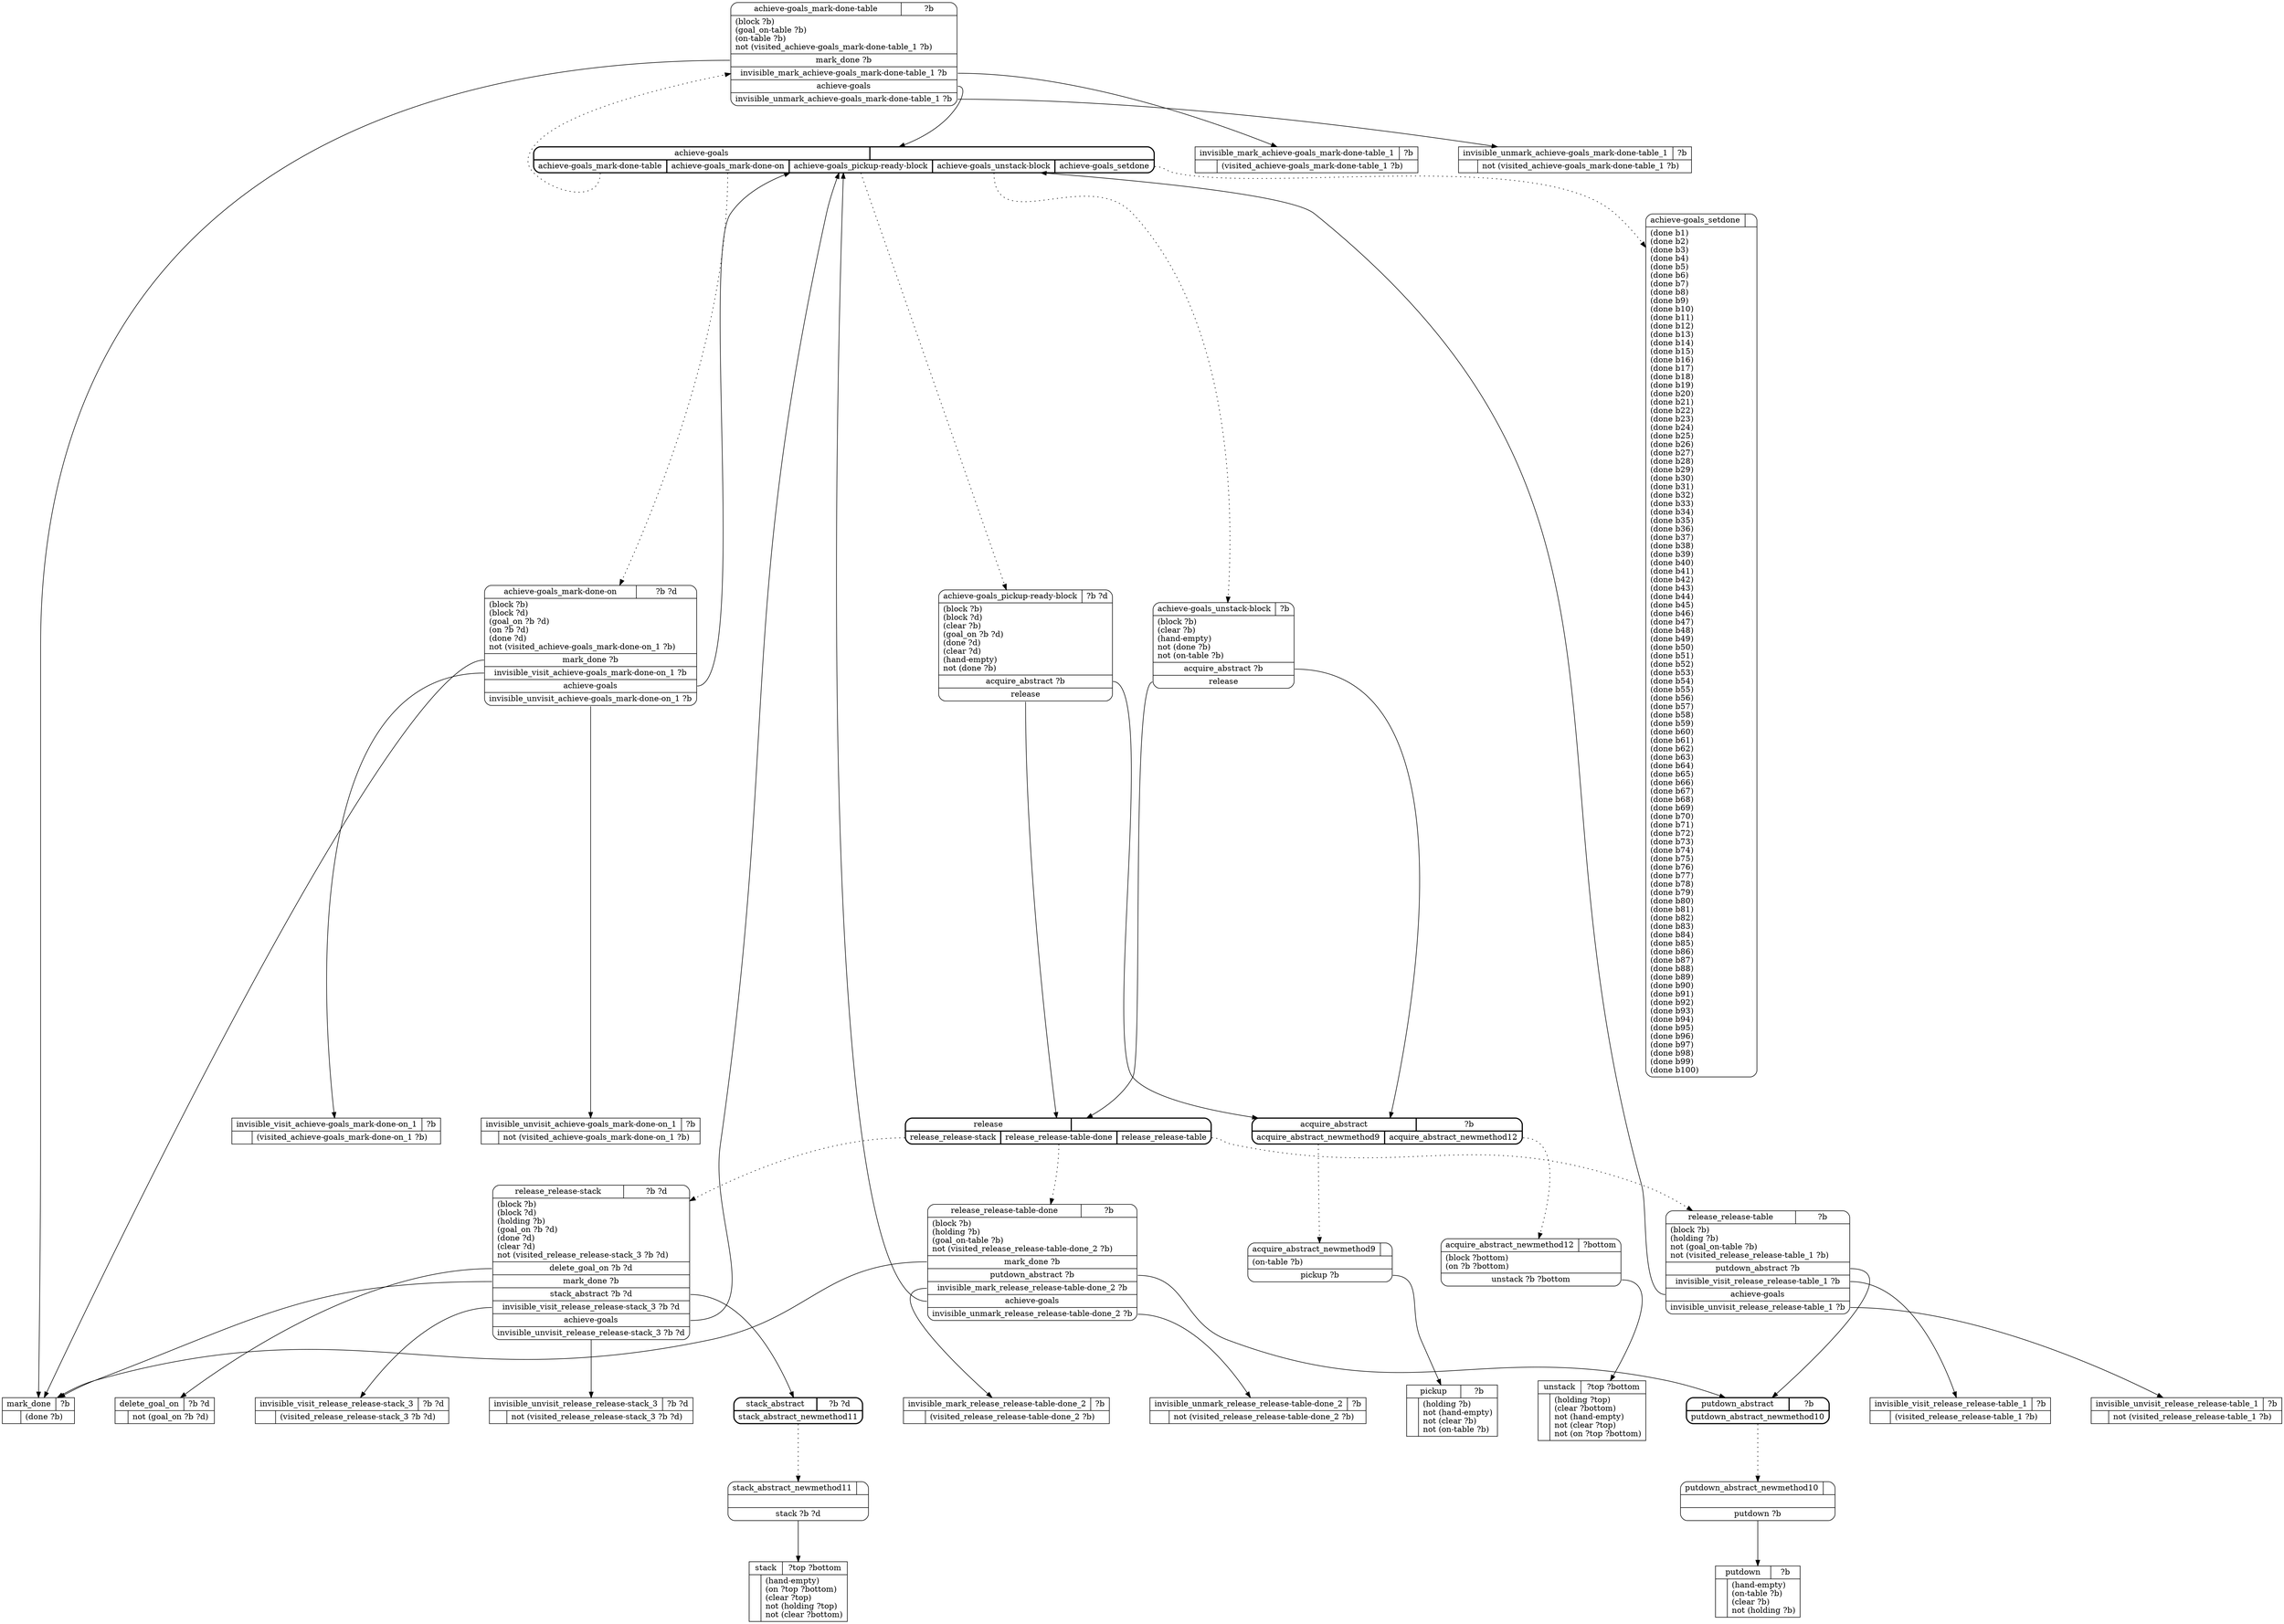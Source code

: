 // Generated by Hype
digraph "blocks" {
  nodesep=1
  ranksep=1
  // Operators
  node [shape=record]
  "mark_done" [
    label="{{mark_done|?b}|{|(done ?b)\l}}"
  ]
  "delete_goal_on" [
    label="{{delete_goal_on|?b ?d}|{|not (goal_on ?b ?d)\l}}"
  ]
  "pickup" [
    label="{{pickup|?b}|{|(holding ?b)\lnot (hand-empty)\lnot (clear ?b)\lnot (on-table ?b)\l}}"
  ]
  "putdown" [
    label="{{putdown|?b}|{|(hand-empty)\l(on-table ?b)\l(clear ?b)\lnot (holding ?b)\l}}"
  ]
  "stack" [
    label="{{stack|?top ?bottom}|{|(hand-empty)\l(on ?top ?bottom)\l(clear ?top)\lnot (holding ?top)\lnot (clear ?bottom)\l}}"
  ]
  "unstack" [
    label="{{unstack|?top ?bottom}|{|(holding ?top)\l(clear ?bottom)\lnot (hand-empty)\lnot (clear ?top)\lnot (on ?top ?bottom)\l}}"
  ]
  "invisible_mark_achieve-goals_mark-done-table_1" [
    label="{{invisible_mark_achieve-goals_mark-done-table_1|?b}|{|(visited_achieve-goals_mark-done-table_1 ?b)\l}}"
  ]
  "invisible_unmark_achieve-goals_mark-done-table_1" [
    label="{{invisible_unmark_achieve-goals_mark-done-table_1|?b}|{|not (visited_achieve-goals_mark-done-table_1 ?b)\l}}"
  ]
  "invisible_visit_achieve-goals_mark-done-on_1" [
    label="{{invisible_visit_achieve-goals_mark-done-on_1|?b}|{|(visited_achieve-goals_mark-done-on_1 ?b)\l}}"
  ]
  "invisible_unvisit_achieve-goals_mark-done-on_1" [
    label="{{invisible_unvisit_achieve-goals_mark-done-on_1|?b}|{|not (visited_achieve-goals_mark-done-on_1 ?b)\l}}"
  ]
  "invisible_visit_release_release-stack_3" [
    label="{{invisible_visit_release_release-stack_3|?b ?d}|{|(visited_release_release-stack_3 ?b ?d)\l}}"
  ]
  "invisible_unvisit_release_release-stack_3" [
    label="{{invisible_unvisit_release_release-stack_3|?b ?d}|{|not (visited_release_release-stack_3 ?b ?d)\l}}"
  ]
  "invisible_mark_release_release-table-done_2" [
    label="{{invisible_mark_release_release-table-done_2|?b}|{|(visited_release_release-table-done_2 ?b)\l}}"
  ]
  "invisible_unmark_release_release-table-done_2" [
    label="{{invisible_unmark_release_release-table-done_2|?b}|{|not (visited_release_release-table-done_2 ?b)\l}}"
  ]
  "invisible_visit_release_release-table_1" [
    label="{{invisible_visit_release_release-table_1|?b}|{|(visited_release_release-table_1 ?b)\l}}"
  ]
  "invisible_unvisit_release_release-table_1" [
    label="{{invisible_unvisit_release_release-table_1|?b}|{|not (visited_release_release-table_1 ?b)\l}}"
  ]
  // Methods
  node [shape=Mrecord]
  "achieve-goals" [
    style=bold
    label="{{achieve-goals|}|{<n0>achieve-goals_mark-done-table|<n1>achieve-goals_mark-done-on|<n2>achieve-goals_pickup-ready-block|<n3>achieve-goals_unstack-block|<n4>achieve-goals_setdone}}"
  ]
  "label_achieve-goals_mark-done-table" [
    label="{{achieve-goals_mark-done-table|?b}|(block ?b)\l(goal_on-table ?b)\l(on-table ?b)\lnot (visited_achieve-goals_mark-done-table_1 ?b)\l|<n0>mark_done ?b|<n1>invisible_mark_achieve-goals_mark-done-table_1 ?b|<n2>achieve-goals|<n3>invisible_unmark_achieve-goals_mark-done-table_1 ?b}"
  ]
  "achieve-goals":n0 -> "label_achieve-goals_mark-done-table" [style=dotted]
  "label_achieve-goals_mark-done-table":n0 -> "mark_done"
  "label_achieve-goals_mark-done-table":n1 -> "invisible_mark_achieve-goals_mark-done-table_1"
  "label_achieve-goals_mark-done-table":n2 -> "achieve-goals"
  "label_achieve-goals_mark-done-table":n3 -> "invisible_unmark_achieve-goals_mark-done-table_1"
  "label_achieve-goals_mark-done-on" [
    label="{{achieve-goals_mark-done-on|?b ?d}|(block ?b)\l(block ?d)\l(goal_on ?b ?d)\l(on ?b ?d)\l(done ?d)\lnot (visited_achieve-goals_mark-done-on_1 ?b)\l|<n0>mark_done ?b|<n1>invisible_visit_achieve-goals_mark-done-on_1 ?b|<n2>achieve-goals|<n3>invisible_unvisit_achieve-goals_mark-done-on_1 ?b}"
  ]
  "achieve-goals":n1 -> "label_achieve-goals_mark-done-on" [style=dotted]
  "label_achieve-goals_mark-done-on":n0 -> "mark_done"
  "label_achieve-goals_mark-done-on":n1 -> "invisible_visit_achieve-goals_mark-done-on_1"
  "label_achieve-goals_mark-done-on":n2 -> "achieve-goals"
  "label_achieve-goals_mark-done-on":n3 -> "invisible_unvisit_achieve-goals_mark-done-on_1"
  "label_achieve-goals_pickup-ready-block" [
    label="{{achieve-goals_pickup-ready-block|?b ?d}|(block ?b)\l(block ?d)\l(clear ?b)\l(goal_on ?b ?d)\l(done ?d)\l(clear ?d)\l(hand-empty)\lnot (done ?b)\l|<n0>acquire_abstract ?b|<n1>release}"
  ]
  "achieve-goals":n2 -> "label_achieve-goals_pickup-ready-block" [style=dotted]
  "label_achieve-goals_pickup-ready-block":n0 -> "acquire_abstract"
  "label_achieve-goals_pickup-ready-block":n1 -> "release"
  "label_achieve-goals_unstack-block" [
    label="{{achieve-goals_unstack-block|?b}|(block ?b)\l(clear ?b)\l(hand-empty)\lnot (done ?b)\lnot (on-table ?b)\l|<n0>acquire_abstract ?b|<n1>release}"
  ]
  "achieve-goals":n3 -> "label_achieve-goals_unstack-block" [style=dotted]
  "label_achieve-goals_unstack-block":n0 -> "acquire_abstract"
  "label_achieve-goals_unstack-block":n1 -> "release"
  "label_achieve-goals_setdone" [
    label="{{achieve-goals_setdone|}|(done b1)\l(done b2)\l(done b3)\l(done b4)\l(done b5)\l(done b6)\l(done b7)\l(done b8)\l(done b9)\l(done b10)\l(done b11)\l(done b12)\l(done b13)\l(done b14)\l(done b15)\l(done b16)\l(done b17)\l(done b18)\l(done b19)\l(done b20)\l(done b21)\l(done b22)\l(done b23)\l(done b24)\l(done b25)\l(done b26)\l(done b27)\l(done b28)\l(done b29)\l(done b30)\l(done b31)\l(done b32)\l(done b33)\l(done b34)\l(done b35)\l(done b36)\l(done b37)\l(done b38)\l(done b39)\l(done b40)\l(done b41)\l(done b42)\l(done b43)\l(done b44)\l(done b45)\l(done b46)\l(done b47)\l(done b48)\l(done b49)\l(done b50)\l(done b51)\l(done b52)\l(done b53)\l(done b54)\l(done b55)\l(done b56)\l(done b57)\l(done b58)\l(done b59)\l(done b60)\l(done b61)\l(done b62)\l(done b63)\l(done b64)\l(done b65)\l(done b66)\l(done b67)\l(done b68)\l(done b69)\l(done b70)\l(done b71)\l(done b72)\l(done b73)\l(done b74)\l(done b75)\l(done b76)\l(done b77)\l(done b78)\l(done b79)\l(done b80)\l(done b81)\l(done b82)\l(done b83)\l(done b84)\l(done b85)\l(done b86)\l(done b87)\l(done b88)\l(done b89)\l(done b90)\l(done b91)\l(done b92)\l(done b93)\l(done b94)\l(done b95)\l(done b96)\l(done b97)\l(done b98)\l(done b99)\l(done b100)\l}"
  ]
  "achieve-goals":n4 -> "label_achieve-goals_setdone" [style=dotted]
  "release" [
    style=bold
    label="{{release|}|{<n0>release_release-stack|<n1>release_release-table-done|<n2>release_release-table}}"
  ]
  "label_release_release-stack" [
    label="{{release_release-stack|?b ?d}|(block ?b)\l(block ?d)\l(holding ?b)\l(goal_on ?b ?d)\l(done ?d)\l(clear ?d)\lnot (visited_release_release-stack_3 ?b ?d)\l|<n0>delete_goal_on ?b ?d|<n1>mark_done ?b|<n2>stack_abstract ?b ?d|<n3>invisible_visit_release_release-stack_3 ?b ?d|<n4>achieve-goals|<n5>invisible_unvisit_release_release-stack_3 ?b ?d}"
  ]
  "release":n0 -> "label_release_release-stack" [style=dotted]
  "label_release_release-stack":n0 -> "delete_goal_on"
  "label_release_release-stack":n1 -> "mark_done"
  "label_release_release-stack":n2 -> "stack_abstract"
  "label_release_release-stack":n3 -> "invisible_visit_release_release-stack_3"
  "label_release_release-stack":n4 -> "achieve-goals"
  "label_release_release-stack":n5 -> "invisible_unvisit_release_release-stack_3"
  "label_release_release-table-done" [
    label="{{release_release-table-done|?b}|(block ?b)\l(holding ?b)\l(goal_on-table ?b)\lnot (visited_release_release-table-done_2 ?b)\l|<n0>mark_done ?b|<n1>putdown_abstract ?b|<n2>invisible_mark_release_release-table-done_2 ?b|<n3>achieve-goals|<n4>invisible_unmark_release_release-table-done_2 ?b}"
  ]
  "release":n1 -> "label_release_release-table-done" [style=dotted]
  "label_release_release-table-done":n0 -> "mark_done"
  "label_release_release-table-done":n1 -> "putdown_abstract"
  "label_release_release-table-done":n2 -> "invisible_mark_release_release-table-done_2"
  "label_release_release-table-done":n3 -> "achieve-goals"
  "label_release_release-table-done":n4 -> "invisible_unmark_release_release-table-done_2"
  "label_release_release-table" [
    label="{{release_release-table|?b}|(block ?b)\l(holding ?b)\lnot (goal_on-table ?b)\lnot (visited_release_release-table_1 ?b)\l|<n0>putdown_abstract ?b|<n1>invisible_visit_release_release-table_1 ?b|<n2>achieve-goals|<n3>invisible_unvisit_release_release-table_1 ?b}"
  ]
  "release":n2 -> "label_release_release-table" [style=dotted]
  "label_release_release-table":n0 -> "putdown_abstract"
  "label_release_release-table":n1 -> "invisible_visit_release_release-table_1"
  "label_release_release-table":n2 -> "achieve-goals"
  "label_release_release-table":n3 -> "invisible_unvisit_release_release-table_1"
  "putdown_abstract" [
    style=bold
    label="{{putdown_abstract|?b}|{<n0>putdown_abstract_newmethod10}}"
  ]
  "label_putdown_abstract_newmethod10" [
    label="{{putdown_abstract_newmethod10|}||<n0>putdown ?b}"
  ]
  "putdown_abstract":n0 -> "label_putdown_abstract_newmethod10" [style=dotted]
  "label_putdown_abstract_newmethod10":n0 -> "putdown"
  "stack_abstract" [
    style=bold
    label="{{stack_abstract|?b ?d}|{<n0>stack_abstract_newmethod11}}"
  ]
  "label_stack_abstract_newmethod11" [
    label="{{stack_abstract_newmethod11|}||<n0>stack ?b ?d}"
  ]
  "stack_abstract":n0 -> "label_stack_abstract_newmethod11" [style=dotted]
  "label_stack_abstract_newmethod11":n0 -> "stack"
  "acquire_abstract" [
    style=bold
    label="{{acquire_abstract|?b}|{<n0>acquire_abstract_newmethod9|<n1>acquire_abstract_newmethod12}}"
  ]
  "label_acquire_abstract_newmethod9" [
    label="{{acquire_abstract_newmethod9|}|(on-table ?b)\l|<n0>pickup ?b}"
  ]
  "acquire_abstract":n0 -> "label_acquire_abstract_newmethod9" [style=dotted]
  "label_acquire_abstract_newmethod9":n0 -> "pickup"
  "label_acquire_abstract_newmethod12" [
    label="{{acquire_abstract_newmethod12|?bottom}|(block ?bottom)\l(on ?b ?bottom)\l|<n0>unstack ?b ?bottom}"
  ]
  "acquire_abstract":n1 -> "label_acquire_abstract_newmethod12" [style=dotted]
  "label_acquire_abstract_newmethod12":n0 -> "unstack"
}